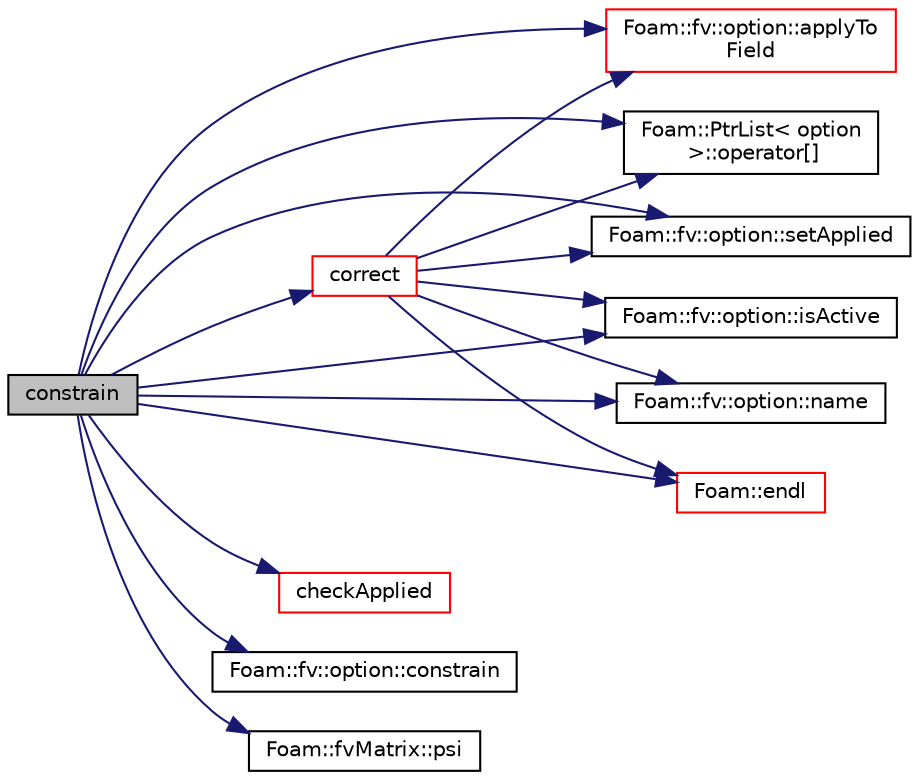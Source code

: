 digraph "constrain"
{
  bgcolor="transparent";
  edge [fontname="Helvetica",fontsize="10",labelfontname="Helvetica",labelfontsize="10"];
  node [fontname="Helvetica",fontsize="10",shape=record];
  rankdir="LR";
  Node1 [label="constrain",height=0.2,width=0.4,color="black", fillcolor="grey75", style="filled", fontcolor="black"];
  Node1 -> Node2 [color="midnightblue",fontsize="10",style="solid",fontname="Helvetica"];
  Node2 [label="Foam::fv::option::applyTo\lField",height=0.2,width=0.4,color="red",URL="$a01753.html#a738c7065545b44aa9ff5a443571eb8ba",tooltip="Return index of field name if found in fieldNames list. "];
  Node1 -> Node3 [color="midnightblue",fontsize="10",style="solid",fontname="Helvetica"];
  Node3 [label="checkApplied",height=0.2,width=0.4,color="red",URL="$a01754.html#a94bd1878ac9dc3f45476b7fe610e716d",tooltip="Check that all sources have been applied. "];
  Node1 -> Node4 [color="midnightblue",fontsize="10",style="solid",fontname="Helvetica"];
  Node4 [label="Foam::fv::option::constrain",height=0.2,width=0.4,color="black",URL="$a01753.html#a719f23bf798c0b02e63d9c1308836c87"];
  Node1 -> Node5 [color="midnightblue",fontsize="10",style="solid",fontname="Helvetica"];
  Node5 [label="correct",height=0.2,width=0.4,color="red",URL="$a01754.html#ae3e6a795c3429c465e44e8953d47e34a",tooltip="Apply correction to field. "];
  Node5 -> Node6 [color="midnightblue",fontsize="10",style="solid",fontname="Helvetica"];
  Node6 [label="Foam::PtrList\< option\l \>::operator[]",height=0.2,width=0.4,color="black",URL="$a02072.html#af15a484723b2f04f96702bd3b5fe2572",tooltip="Return element const reference. "];
  Node5 -> Node2 [color="midnightblue",fontsize="10",style="solid",fontname="Helvetica"];
  Node5 -> Node7 [color="midnightblue",fontsize="10",style="solid",fontname="Helvetica"];
  Node7 [label="Foam::fv::option::setApplied",height=0.2,width=0.4,color="black",URL="$a01753.html#a26c66032d788bc0186497fa146f384ec",tooltip="Set the applied flag to true for field index fieldi. "];
  Node5 -> Node8 [color="midnightblue",fontsize="10",style="solid",fontname="Helvetica"];
  Node8 [label="Foam::fv::option::isActive",height=0.2,width=0.4,color="black",URL="$a01753.html#aa1f512ab0fcc05612f8e3d6a4664ce9a",tooltip="Is the source active? "];
  Node5 -> Node9 [color="midnightblue",fontsize="10",style="solid",fontname="Helvetica"];
  Node9 [label="Foam::fv::option::name",height=0.2,width=0.4,color="black",URL="$a01753.html#a6d60057c26042eaf7fa1b3b6fb07b582",tooltip="Return const access to the source name. "];
  Node5 -> Node10 [color="midnightblue",fontsize="10",style="solid",fontname="Helvetica"];
  Node10 [label="Foam::endl",height=0.2,width=0.4,color="red",URL="$a10974.html#a2db8fe02a0d3909e9351bb4275b23ce4",tooltip="Add newline and flush stream. "];
  Node1 -> Node10 [color="midnightblue",fontsize="10",style="solid",fontname="Helvetica"];
  Node1 -> Node8 [color="midnightblue",fontsize="10",style="solid",fontname="Helvetica"];
  Node1 -> Node9 [color="midnightblue",fontsize="10",style="solid",fontname="Helvetica"];
  Node1 -> Node6 [color="midnightblue",fontsize="10",style="solid",fontname="Helvetica"];
  Node1 -> Node11 [color="midnightblue",fontsize="10",style="solid",fontname="Helvetica"];
  Node11 [label="Foam::fvMatrix::psi",height=0.2,width=0.4,color="black",URL="$a00888.html#a57bd59e9c54833774641fd197eb3964a"];
  Node1 -> Node7 [color="midnightblue",fontsize="10",style="solid",fontname="Helvetica"];
}
